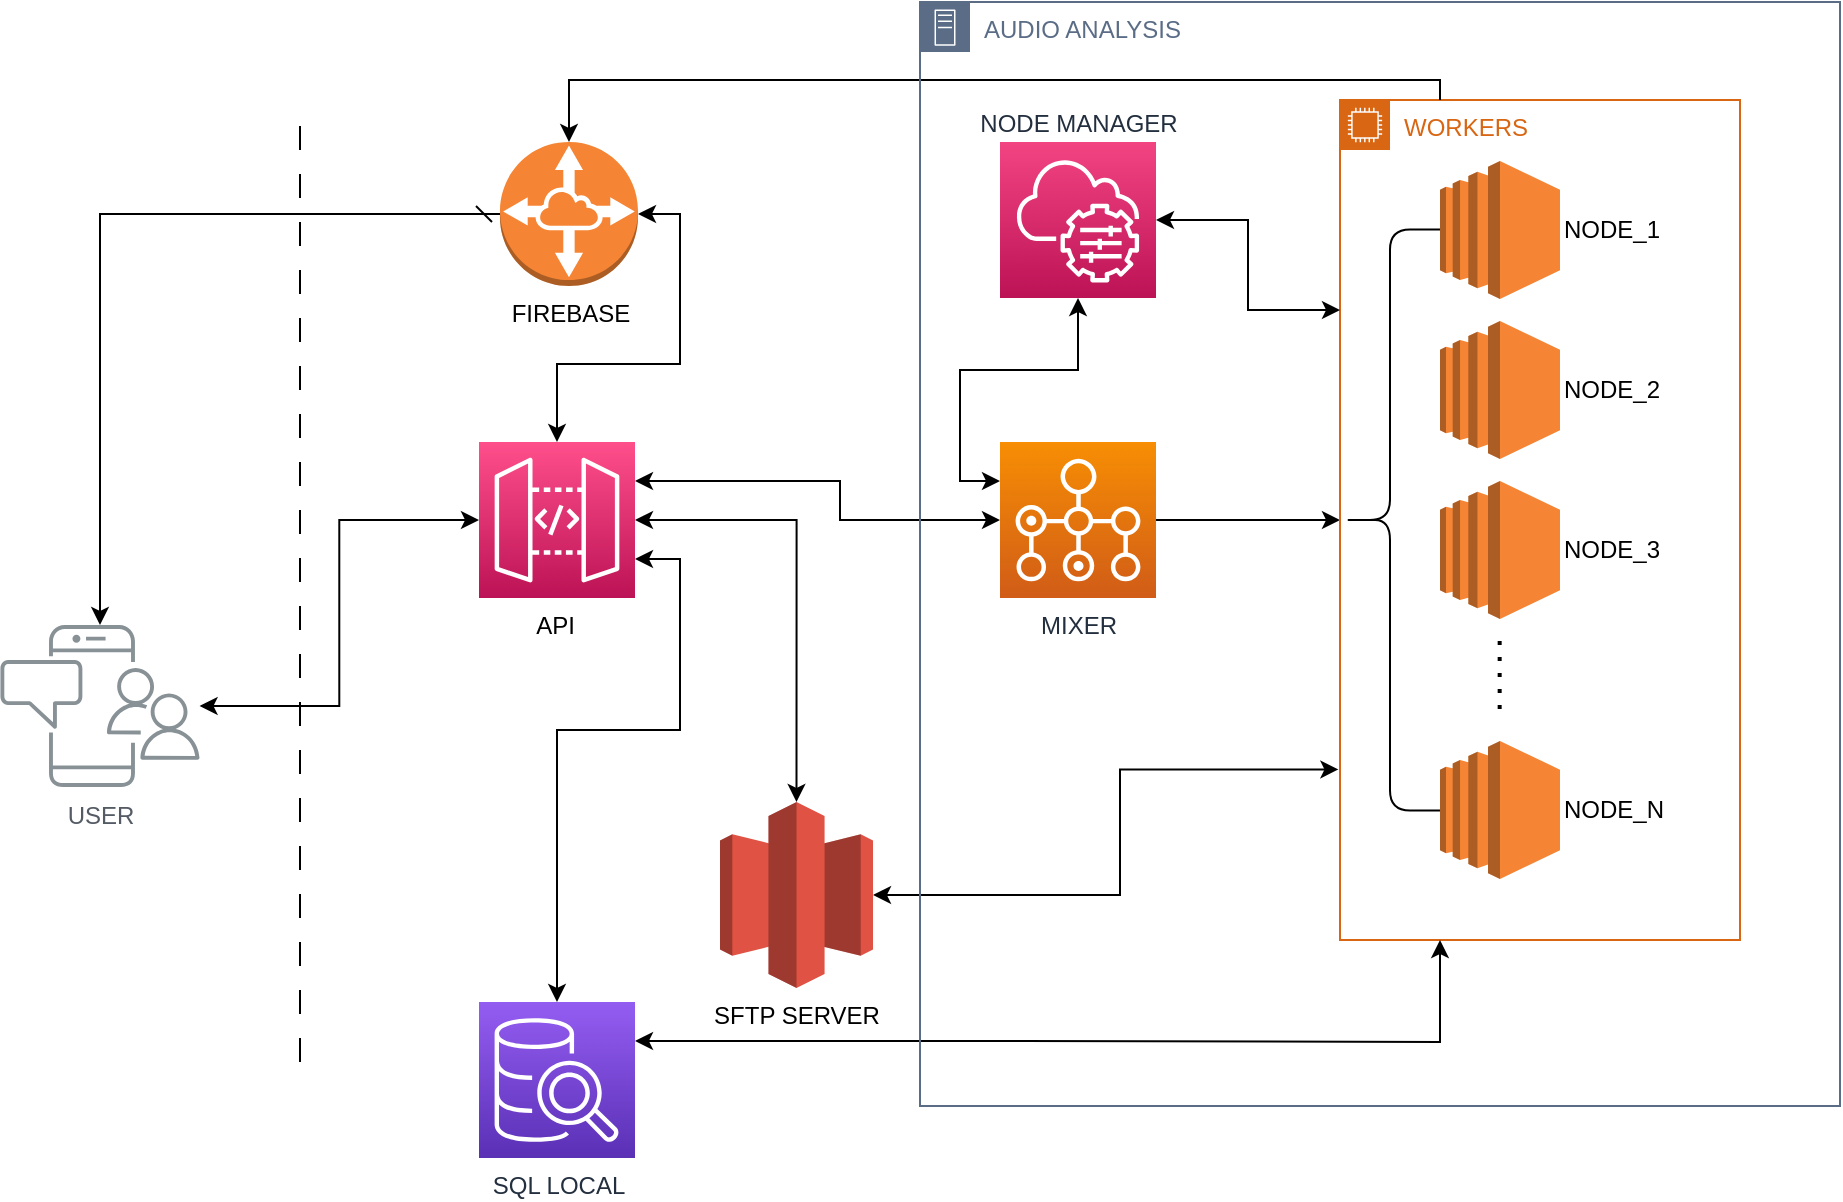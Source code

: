<mxfile version="21.6.6" type="github">
  <diagram id="Ht1M8jgEwFfnCIfOTk4-" name="Page-1">
    <mxGraphModel dx="1434" dy="788" grid="1" gridSize="10" guides="1" tooltips="1" connect="1" arrows="1" fold="1" page="1" pageScale="1" pageWidth="1169" pageHeight="827" math="0" shadow="0">
      <root>
        <mxCell id="0" />
        <mxCell id="1" parent="0" />
        <mxCell id="yVkXxg63BZ7VD3meYh8e-27" value="MIXER&lt;br&gt;" style="sketch=0;points=[[0,0,0],[0.25,0,0],[0.5,0,0],[0.75,0,0],[1,0,0],[0,1,0],[0.25,1,0],[0.5,1,0],[0.75,1,0],[1,1,0],[0,0.25,0],[0,0.5,0],[0,0.75,0],[1,0.25,0],[1,0.5,0],[1,0.75,0]];outlineConnect=0;fontColor=#232F3E;gradientColor=#F78E04;gradientDirection=north;fillColor=#D05C17;strokeColor=#ffffff;dashed=0;verticalLabelPosition=bottom;verticalAlign=top;align=center;html=1;fontSize=12;fontStyle=0;aspect=fixed;shape=mxgraph.aws4.resourceIcon;resIcon=mxgraph.aws4.batch;movable=1;resizable=1;rotatable=1;deletable=1;editable=1;locked=0;connectable=1;" parent="1" vertex="1">
          <mxGeometry x="610" y="250" width="78" height="78" as="geometry" />
        </mxCell>
        <mxCell id="UEzPUAAOIrF-is8g5C7q-110" value="USER" style="outlineConnect=0;gradientColor=none;fontColor=#545B64;strokeColor=none;fillColor=#879196;dashed=0;verticalLabelPosition=bottom;verticalAlign=top;align=center;html=1;fontSize=12;fontStyle=0;aspect=fixed;shape=mxgraph.aws4.illustration_notification;pointerEvents=1;labelBackgroundColor=#ffffff;" parent="1" vertex="1">
          <mxGeometry x="110" y="341.5" width="100" height="81" as="geometry" />
        </mxCell>
        <object label="API&amp;nbsp;" Text="qwerqwerqwrq" id="yVkXxg63BZ7VD3meYh8e-3">
          <mxCell style="sketch=0;points=[[0,0,0],[0.25,0,0],[0.5,0,0],[0.75,0,0],[1,0,0],[0,1,0],[0.25,1,0],[0.5,1,0],[0.75,1,0],[1,1,0],[0,0.25,0],[0,0.5,0],[0,0.75,0],[1,0.25,0],[1,0.5,0],[1,0.75,0]];outlineConnect=0;gradientColor=#FF4F8B;gradientDirection=north;fillColor=#BC1356;strokeColor=#ffffff;dashed=0;verticalLabelPosition=bottom;verticalAlign=top;align=center;aspect=fixed;shape=mxgraph.aws4.resourceIcon;resIcon=mxgraph.aws4.api_gateway;horizontal=1;html=1;" parent="1" vertex="1">
            <mxGeometry x="349.5" y="250" width="78" height="78" as="geometry" />
          </mxCell>
        </object>
        <mxCell id="yVkXxg63BZ7VD3meYh8e-8" value="" style="endArrow=classic;html=1;rounded=0;entryX=0;entryY=0.5;entryDx=0;entryDy=0;entryPerimeter=0;edgeStyle=orthogonalEdgeStyle;startArrow=classic;startFill=1;" parent="1" source="UEzPUAAOIrF-is8g5C7q-110" target="yVkXxg63BZ7VD3meYh8e-3" edge="1">
          <mxGeometry width="50" height="50" relative="1" as="geometry">
            <mxPoint x="509.5" y="320" as="sourcePoint" />
            <mxPoint x="559.5" y="270" as="targetPoint" />
          </mxGeometry>
        </mxCell>
        <mxCell id="yVkXxg63BZ7VD3meYh8e-17" value="SQL LOCAL" style="sketch=0;points=[[0,0,0],[0.25,0,0],[0.5,0,0],[0.75,0,0],[1,0,0],[0,1,0],[0.25,1,0],[0.5,1,0],[0.75,1,0],[1,1,0],[0,0.25,0],[0,0.5,0],[0,0.75,0],[1,0.25,0],[1,0.5,0],[1,0.75,0]];outlineConnect=0;fontColor=#232F3E;gradientColor=#945DF2;gradientDirection=north;fillColor=#5A30B5;strokeColor=#ffffff;dashed=0;verticalLabelPosition=bottom;verticalAlign=top;align=center;html=1;fontSize=12;fontStyle=0;aspect=fixed;shape=mxgraph.aws4.resourceIcon;resIcon=mxgraph.aws4.sql_workbench;" parent="1" vertex="1">
          <mxGeometry x="349.5" y="530" width="78" height="78" as="geometry" />
        </mxCell>
        <mxCell id="yVkXxg63BZ7VD3meYh8e-20" value="" style="endArrow=classic;html=1;rounded=0;entryX=0.5;entryY=0;entryDx=0;entryDy=0;entryPerimeter=0;exitX=1;exitY=0.75;exitDx=0;exitDy=0;exitPerimeter=0;edgeStyle=orthogonalEdgeStyle;startArrow=classic;startFill=1;" parent="1" source="yVkXxg63BZ7VD3meYh8e-3" target="yVkXxg63BZ7VD3meYh8e-17" edge="1">
          <mxGeometry width="50" height="50" relative="1" as="geometry">
            <mxPoint x="559.5" y="270" as="sourcePoint" />
            <mxPoint x="509.5" y="320" as="targetPoint" />
            <Array as="points">
              <mxPoint x="450" y="309" />
              <mxPoint x="450" y="394" />
              <mxPoint x="389" y="394" />
            </Array>
          </mxGeometry>
        </mxCell>
        <mxCell id="yVkXxg63BZ7VD3meYh8e-23" value="" style="edgeStyle=orthogonalEdgeStyle;orthogonalLoop=2;jettySize=auto;html=1;rounded=0;exitX=1;exitY=0.5;exitDx=0;exitDy=0;exitPerimeter=0;startArrow=classic;startFill=1;entryX=0.5;entryY=0;entryDx=0;entryDy=0;entryPerimeter=0;" parent="1" source="yVkXxg63BZ7VD3meYh8e-3" target="yVkXxg63BZ7VD3meYh8e-47" edge="1">
          <mxGeometry width="80" relative="1" as="geometry">
            <mxPoint x="529.5" y="300" as="sourcePoint" />
            <mxPoint x="488" y="420.021" as="targetPoint" />
          </mxGeometry>
        </mxCell>
        <mxCell id="yVkXxg63BZ7VD3meYh8e-24" value="FIREBASE&lt;br&gt;" style="outlineConnect=0;dashed=0;verticalLabelPosition=bottom;verticalAlign=top;align=center;html=1;shape=mxgraph.aws3.vpc_peering;fillColor=#F58534;gradientColor=none;" parent="1" vertex="1">
          <mxGeometry x="360" y="100" width="69" height="72" as="geometry" />
        </mxCell>
        <mxCell id="yVkXxg63BZ7VD3meYh8e-25" value="" style="endArrow=classic;startArrow=classic;html=1;rounded=0;entryX=1;entryY=0.5;entryDx=0;entryDy=0;entryPerimeter=0;exitX=0.5;exitY=0;exitDx=0;exitDy=0;exitPerimeter=0;edgeStyle=orthogonalEdgeStyle;" parent="1" source="yVkXxg63BZ7VD3meYh8e-3" target="yVkXxg63BZ7VD3meYh8e-24" edge="1">
          <mxGeometry width="50" height="50" relative="1" as="geometry">
            <mxPoint x="509.5" y="320" as="sourcePoint" />
            <mxPoint x="559.5" y="270" as="targetPoint" />
            <Array as="points">
              <mxPoint x="389" y="211" />
              <mxPoint x="450" y="211" />
              <mxPoint x="450" y="136" />
            </Array>
          </mxGeometry>
        </mxCell>
        <mxCell id="yVkXxg63BZ7VD3meYh8e-26" value="" style="endArrow=dash;startArrow=classic;html=1;rounded=0;edgeStyle=orthogonalEdgeStyle;entryX=0;entryY=0.5;entryDx=0;entryDy=0;entryPerimeter=0;endFill=0;" parent="1" source="UEzPUAAOIrF-is8g5C7q-110" target="yVkXxg63BZ7VD3meYh8e-24" edge="1">
          <mxGeometry width="50" height="50" relative="1" as="geometry">
            <mxPoint x="509.5" y="320" as="sourcePoint" />
            <mxPoint x="170" y="150" as="targetPoint" />
            <Array as="points">
              <mxPoint x="160" y="136" />
            </Array>
          </mxGeometry>
        </mxCell>
        <mxCell id="yVkXxg63BZ7VD3meYh8e-37" value="" style="edgeStyle=orthogonalEdgeStyle;rounded=0;orthogonalLoop=1;jettySize=auto;html=1;entryX=0;entryY=0.5;entryDx=0;entryDy=0;" parent="1" source="yVkXxg63BZ7VD3meYh8e-27" target="yVkXxg63BZ7VD3meYh8e-29" edge="1">
          <mxGeometry relative="1" as="geometry">
            <Array as="points">
              <mxPoint x="720" y="289" />
              <mxPoint x="720" y="289" />
            </Array>
          </mxGeometry>
        </mxCell>
        <mxCell id="yVkXxg63BZ7VD3meYh8e-28" value="" style="edgeStyle=orthogonalEdgeStyle;orthogonalLoop=1;jettySize=auto;html=1;rounded=0;exitX=1;exitY=0.25;exitDx=0;exitDy=0;exitPerimeter=0;entryX=0;entryY=0.5;entryDx=0;entryDy=0;entryPerimeter=0;startArrow=classic;startFill=1;" parent="1" source="yVkXxg63BZ7VD3meYh8e-3" target="yVkXxg63BZ7VD3meYh8e-27" edge="1">
          <mxGeometry width="80" relative="1" as="geometry">
            <mxPoint x="450" y="270" as="sourcePoint" />
            <mxPoint x="530" y="270" as="targetPoint" />
            <Array as="points">
              <mxPoint x="530" y="270" />
              <mxPoint x="530" y="289" />
            </Array>
          </mxGeometry>
        </mxCell>
        <mxCell id="yVkXxg63BZ7VD3meYh8e-29" value="WORKERS&lt;br&gt;" style="points=[[0,0],[0.25,0],[0.5,0],[0.75,0],[1,0],[1,0.25],[1,0.5],[1,0.75],[1,1],[0.75,1],[0.5,1],[0.25,1],[0,1],[0,0.75],[0,0.5],[0,0.25]];outlineConnect=0;gradientColor=none;html=1;whiteSpace=wrap;fontSize=12;fontStyle=0;container=1;pointerEvents=0;collapsible=0;recursiveResize=0;shape=mxgraph.aws4.group;grIcon=mxgraph.aws4.group_ec2_instance_contents;strokeColor=#D86613;fillColor=none;verticalAlign=top;align=left;spacingLeft=30;fontColor=#D86613;dashed=0;" parent="1" vertex="1">
          <mxGeometry x="780" y="79" width="200" height="420" as="geometry" />
        </mxCell>
        <mxCell id="yVkXxg63BZ7VD3meYh8e-32" value="NODE_1" style="outlineConnect=0;dashed=0;verticalLabelPosition=middle;verticalAlign=middle;align=left;html=1;shape=mxgraph.aws3.ec2;fillColor=#F58534;gradientColor=none;horizontal=1;labelPosition=right;" parent="yVkXxg63BZ7VD3meYh8e-29" vertex="1">
          <mxGeometry x="50" y="30.5" width="60" height="69" as="geometry" />
        </mxCell>
        <mxCell id="yVkXxg63BZ7VD3meYh8e-33" value="NODE_2" style="outlineConnect=0;dashed=0;verticalLabelPosition=middle;verticalAlign=middle;align=left;html=1;shape=mxgraph.aws3.ec2;fillColor=#F58534;gradientColor=none;horizontal=1;labelPosition=right;" parent="yVkXxg63BZ7VD3meYh8e-29" vertex="1">
          <mxGeometry x="50" y="110.5" width="60" height="69" as="geometry" />
        </mxCell>
        <mxCell id="yVkXxg63BZ7VD3meYh8e-34" value="NODE_3" style="outlineConnect=0;dashed=0;verticalLabelPosition=middle;verticalAlign=middle;align=left;html=1;shape=mxgraph.aws3.ec2;fillColor=#F58534;gradientColor=none;horizontal=1;labelPosition=right;" parent="yVkXxg63BZ7VD3meYh8e-29" vertex="1">
          <mxGeometry x="50" y="190.5" width="60" height="69" as="geometry" />
        </mxCell>
        <mxCell id="yVkXxg63BZ7VD3meYh8e-35" value="NODE_N" style="outlineConnect=0;dashed=0;verticalLabelPosition=middle;verticalAlign=middle;align=left;html=1;shape=mxgraph.aws3.ec2;fillColor=#F58534;gradientColor=none;horizontal=1;labelPosition=right;" parent="yVkXxg63BZ7VD3meYh8e-29" vertex="1">
          <mxGeometry x="50" y="320.5" width="60" height="69" as="geometry" />
        </mxCell>
        <mxCell id="yVkXxg63BZ7VD3meYh8e-36" value="" style="endArrow=none;dashed=1;html=1;dashPattern=1 3;strokeWidth=2;rounded=0;" parent="yVkXxg63BZ7VD3meYh8e-29" edge="1">
          <mxGeometry width="50" height="50" relative="1" as="geometry">
            <mxPoint x="79.83" y="270.5" as="sourcePoint" />
            <mxPoint x="79.83" y="310.5" as="targetPoint" />
            <Array as="points">
              <mxPoint x="79.83" y="290.5" />
            </Array>
          </mxGeometry>
        </mxCell>
        <mxCell id="yVkXxg63BZ7VD3meYh8e-42" value="NODE MANAGER&lt;br&gt;" style="sketch=0;points=[[0,0,0],[0.25,0,0],[0.5,0,0],[0.75,0,0],[1,0,0],[0,1,0],[0.25,1,0],[0.5,1,0],[0.75,1,0],[1,1,0],[0,0.25,0],[0,0.5,0],[0,0.75,0],[1,0.25,0],[1,0.5,0],[1,0.75,0]];points=[[0,0,0],[0.25,0,0],[0.5,0,0],[0.75,0,0],[1,0,0],[0,1,0],[0.25,1,0],[0.5,1,0],[0.75,1,0],[1,1,0],[0,0.25,0],[0,0.5,0],[0,0.75,0],[1,0.25,0],[1,0.5,0],[1,0.75,0]];outlineConnect=0;fontColor=#232F3E;gradientColor=#F34482;gradientDirection=north;fillColor=#BC1356;strokeColor=#ffffff;dashed=0;verticalLabelPosition=top;verticalAlign=bottom;align=center;html=1;fontSize=12;fontStyle=0;aspect=fixed;shape=mxgraph.aws4.resourceIcon;resIcon=mxgraph.aws4.systems_manager;labelPosition=center;" parent="1" vertex="1">
          <mxGeometry x="610" y="100" width="78" height="78" as="geometry" />
        </mxCell>
        <mxCell id="yVkXxg63BZ7VD3meYh8e-44" value="" style="endArrow=classic;startArrow=classic;html=1;rounded=0;entryX=1;entryY=0.5;entryDx=0;entryDy=0;entryPerimeter=0;exitX=0;exitY=0.25;exitDx=0;exitDy=0;edgeStyle=orthogonalEdgeStyle;" parent="1" source="yVkXxg63BZ7VD3meYh8e-29" target="yVkXxg63BZ7VD3meYh8e-42" edge="1">
          <mxGeometry width="50" height="50" relative="1" as="geometry">
            <mxPoint x="490" y="320" as="sourcePoint" />
            <mxPoint x="540" y="270" as="targetPoint" />
          </mxGeometry>
        </mxCell>
        <mxCell id="yVkXxg63BZ7VD3meYh8e-45" value="" style="endArrow=classic;startArrow=classic;html=1;rounded=0;exitX=1;exitY=0.25;exitDx=0;exitDy=0;exitPerimeter=0;entryX=0.25;entryY=1;entryDx=0;entryDy=0;edgeStyle=orthogonalEdgeStyle;" parent="1" source="yVkXxg63BZ7VD3meYh8e-17" target="yVkXxg63BZ7VD3meYh8e-29" edge="1">
          <mxGeometry width="50" height="50" relative="1" as="geometry">
            <mxPoint x="460" y="320" as="sourcePoint" />
            <mxPoint x="510" y="270" as="targetPoint" />
            <Array as="points">
              <mxPoint x="620" y="550" />
              <mxPoint x="830" y="550" />
            </Array>
          </mxGeometry>
        </mxCell>
        <mxCell id="yVkXxg63BZ7VD3meYh8e-46" value="" style="endArrow=classic;startArrow=classic;html=1;rounded=0;edgeStyle=elbowEdgeStyle;entryX=1;entryY=0.5;entryDx=0;entryDy=0;entryPerimeter=0;exitX=-0.004;exitY=0.797;exitDx=0;exitDy=0;exitPerimeter=0;" parent="1" source="yVkXxg63BZ7VD3meYh8e-29" target="yVkXxg63BZ7VD3meYh8e-47" edge="1">
          <mxGeometry width="50" height="50" relative="1" as="geometry">
            <mxPoint x="850" y="512.5" as="sourcePoint" />
            <mxPoint x="526.5" y="440" as="targetPoint" />
            <Array as="points">
              <mxPoint x="670" y="470" />
            </Array>
          </mxGeometry>
        </mxCell>
        <mxCell id="yVkXxg63BZ7VD3meYh8e-47" value="SFTP SERVER" style="outlineConnect=0;dashed=0;verticalLabelPosition=bottom;verticalAlign=top;align=center;html=1;shape=mxgraph.aws3.glacier;fillColor=#E05243;gradientColor=none;" parent="1" vertex="1">
          <mxGeometry x="470" y="430.0" width="76.5" height="93" as="geometry" />
        </mxCell>
        <mxCell id="yVkXxg63BZ7VD3meYh8e-50" value="" style="endArrow=classic;html=1;rounded=0;entryX=0.5;entryY=0;entryDx=0;entryDy=0;entryPerimeter=0;exitX=0.25;exitY=0;exitDx=0;exitDy=0;edgeStyle=orthogonalEdgeStyle;" parent="1" source="yVkXxg63BZ7VD3meYh8e-29" target="yVkXxg63BZ7VD3meYh8e-24" edge="1">
          <mxGeometry width="50" height="50" relative="1" as="geometry">
            <mxPoint x="570" y="50" as="sourcePoint" />
            <mxPoint x="620" as="targetPoint" />
          </mxGeometry>
        </mxCell>
        <mxCell id="yVkXxg63BZ7VD3meYh8e-54" value="AUDIO ANALYSIS" style="points=[[0,0],[0.25,0],[0.5,0],[0.75,0],[1,0],[1,0.25],[1,0.5],[1,0.75],[1,1],[0.75,1],[0.5,1],[0.25,1],[0,1],[0,0.75],[0,0.5],[0,0.25]];outlineConnect=0;gradientColor=none;html=1;whiteSpace=wrap;fontSize=12;fontStyle=0;container=1;pointerEvents=0;collapsible=0;recursiveResize=0;shape=mxgraph.aws4.group;grIcon=mxgraph.aws4.group_on_premise;strokeColor=#5A6C86;fillColor=none;verticalAlign=top;align=left;spacingLeft=30;fontColor=#5A6C86;dashed=0;" parent="1" vertex="1">
          <mxGeometry x="570" y="30" width="460" height="552" as="geometry" />
        </mxCell>
        <mxCell id="yVkXxg63BZ7VD3meYh8e-56" value="" style="shape=curlyBracket;whiteSpace=wrap;html=1;rounded=1;labelPosition=left;verticalLabelPosition=middle;align=right;verticalAlign=middle;size=0.5;" parent="yVkXxg63BZ7VD3meYh8e-54" vertex="1">
          <mxGeometry x="210" y="113.75" width="50" height="290.5" as="geometry" />
        </mxCell>
        <mxCell id="yVkXxg63BZ7VD3meYh8e-43" value="" style="endArrow=classic;startArrow=classic;html=1;rounded=0;exitX=0;exitY=0.25;exitDx=0;exitDy=0;exitPerimeter=0;edgeStyle=orthogonalEdgeStyle;entryX=0.5;entryY=1;entryDx=0;entryDy=0;entryPerimeter=0;" parent="1" source="yVkXxg63BZ7VD3meYh8e-27" target="yVkXxg63BZ7VD3meYh8e-42" edge="1">
          <mxGeometry width="50" height="50" relative="1" as="geometry">
            <mxPoint x="536" y="289.0" as="sourcePoint" />
            <mxPoint x="585.0" y="178" as="targetPoint" />
            <Array as="points">
              <mxPoint x="590" y="270" />
              <mxPoint x="590" y="214" />
              <mxPoint x="649" y="214" />
            </Array>
          </mxGeometry>
        </mxCell>
        <mxCell id="yVkXxg63BZ7VD3meYh8e-59" value="" style="endArrow=none;dashed=1;html=1;rounded=0;dashPattern=12 12;" parent="1" edge="1">
          <mxGeometry width="50" height="50" relative="1" as="geometry">
            <mxPoint x="260" y="560" as="sourcePoint" />
            <mxPoint x="260" y="80" as="targetPoint" />
          </mxGeometry>
        </mxCell>
      </root>
    </mxGraphModel>
  </diagram>
</mxfile>
